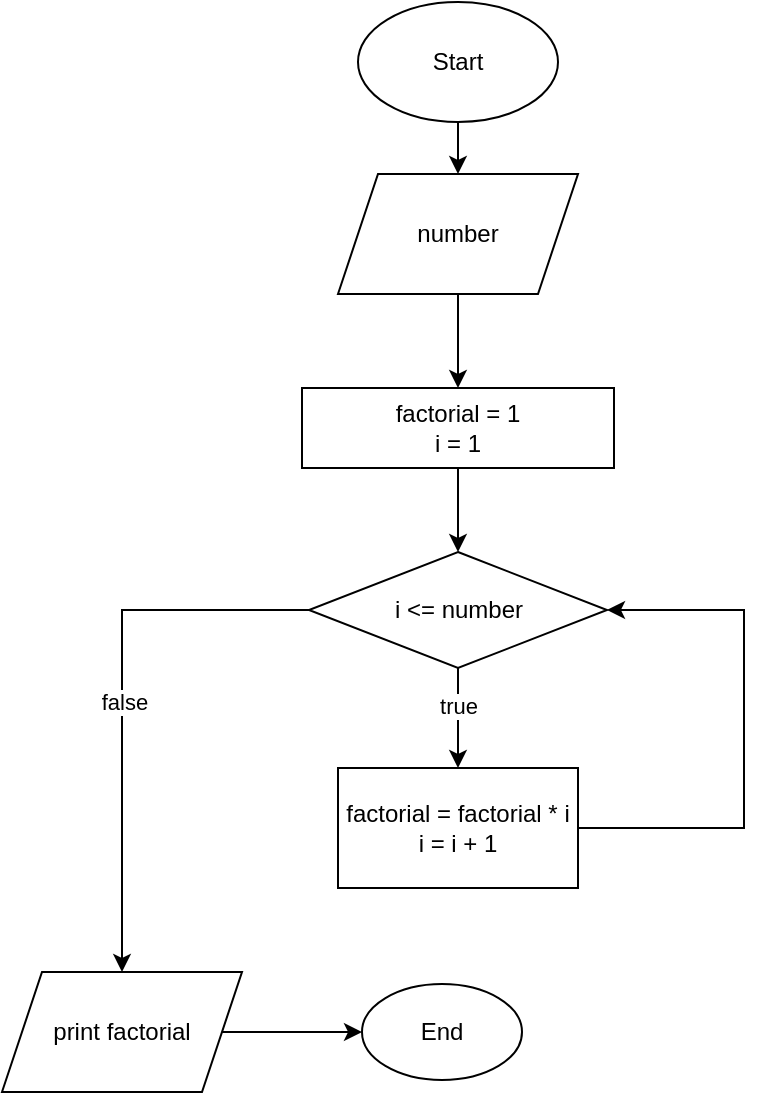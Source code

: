 <mxfile version="25.0.1">
  <diagram name="Page-1" id="J6qU1CufO3tT0paZhnID">
    <mxGraphModel dx="1188" dy="743" grid="0" gridSize="10" guides="1" tooltips="1" connect="1" arrows="1" fold="1" page="0" pageScale="1" pageWidth="827" pageHeight="1169" math="0" shadow="0">
      <root>
        <mxCell id="0" />
        <mxCell id="1" parent="0" />
        <mxCell id="n1ISIKl0yZO8UXlDY4mg-215" value="" style="edgeStyle=orthogonalEdgeStyle;rounded=0;orthogonalLoop=1;jettySize=auto;html=1;" edge="1" parent="1" source="n1ISIKl0yZO8UXlDY4mg-1" target="n1ISIKl0yZO8UXlDY4mg-214">
          <mxGeometry relative="1" as="geometry" />
        </mxCell>
        <mxCell id="n1ISIKl0yZO8UXlDY4mg-1" value="Start" style="ellipse;whiteSpace=wrap;html=1;" vertex="1" parent="1">
          <mxGeometry x="-40" y="9" width="100" height="60" as="geometry" />
        </mxCell>
        <mxCell id="n1ISIKl0yZO8UXlDY4mg-173" value="" style="edgeStyle=orthogonalEdgeStyle;rounded=0;orthogonalLoop=1;jettySize=auto;html=1;" edge="1" parent="1" source="n1ISIKl0yZO8UXlDY4mg-123" target="n1ISIKl0yZO8UXlDY4mg-172">
          <mxGeometry relative="1" as="geometry" />
        </mxCell>
        <mxCell id="n1ISIKl0yZO8UXlDY4mg-123" value="factorial = 1&lt;br&gt;i = 1" style="rounded=0;whiteSpace=wrap;html=1;" vertex="1" parent="1">
          <mxGeometry x="-68" y="202" width="156" height="40" as="geometry" />
        </mxCell>
        <mxCell id="n1ISIKl0yZO8UXlDY4mg-231" value="" style="edgeStyle=orthogonalEdgeStyle;rounded=0;orthogonalLoop=1;jettySize=auto;html=1;" edge="1" parent="1" source="n1ISIKl0yZO8UXlDY4mg-172" target="n1ISIKl0yZO8UXlDY4mg-230">
          <mxGeometry relative="1" as="geometry" />
        </mxCell>
        <mxCell id="n1ISIKl0yZO8UXlDY4mg-233" value="true" style="edgeLabel;html=1;align=center;verticalAlign=middle;resizable=0;points=[];" vertex="1" connectable="0" parent="n1ISIKl0yZO8UXlDY4mg-231">
          <mxGeometry x="-0.24" relative="1" as="geometry">
            <mxPoint as="offset" />
          </mxGeometry>
        </mxCell>
        <mxCell id="n1ISIKl0yZO8UXlDY4mg-235" value="" style="edgeStyle=orthogonalEdgeStyle;rounded=0;orthogonalLoop=1;jettySize=auto;html=1;" edge="1" parent="1" source="n1ISIKl0yZO8UXlDY4mg-172" target="n1ISIKl0yZO8UXlDY4mg-234">
          <mxGeometry relative="1" as="geometry" />
        </mxCell>
        <mxCell id="n1ISIKl0yZO8UXlDY4mg-236" value="false" style="edgeLabel;html=1;align=center;verticalAlign=middle;resizable=0;points=[];" vertex="1" connectable="0" parent="n1ISIKl0yZO8UXlDY4mg-235">
          <mxGeometry x="0.016" y="1" relative="1" as="geometry">
            <mxPoint as="offset" />
          </mxGeometry>
        </mxCell>
        <mxCell id="n1ISIKl0yZO8UXlDY4mg-172" value="i &amp;lt;= number" style="rhombus;whiteSpace=wrap;html=1;rounded=0;" vertex="1" parent="1">
          <mxGeometry x="-64.5" y="284" width="149" height="58" as="geometry" />
        </mxCell>
        <mxCell id="n1ISIKl0yZO8UXlDY4mg-216" value="" style="edgeStyle=orthogonalEdgeStyle;rounded=0;orthogonalLoop=1;jettySize=auto;html=1;" edge="1" parent="1" source="n1ISIKl0yZO8UXlDY4mg-214" target="n1ISIKl0yZO8UXlDY4mg-123">
          <mxGeometry relative="1" as="geometry" />
        </mxCell>
        <mxCell id="n1ISIKl0yZO8UXlDY4mg-214" value="number" style="shape=parallelogram;perimeter=parallelogramPerimeter;whiteSpace=wrap;html=1;fixedSize=1;" vertex="1" parent="1">
          <mxGeometry x="-50" y="95" width="120" height="60" as="geometry" />
        </mxCell>
        <mxCell id="n1ISIKl0yZO8UXlDY4mg-232" style="edgeStyle=orthogonalEdgeStyle;rounded=0;orthogonalLoop=1;jettySize=auto;html=1;exitX=1;exitY=0.5;exitDx=0;exitDy=0;entryX=1;entryY=0.5;entryDx=0;entryDy=0;" edge="1" parent="1" source="n1ISIKl0yZO8UXlDY4mg-230" target="n1ISIKl0yZO8UXlDY4mg-172">
          <mxGeometry relative="1" as="geometry">
            <Array as="points">
              <mxPoint x="153" y="422" />
              <mxPoint x="153" y="313" />
            </Array>
          </mxGeometry>
        </mxCell>
        <mxCell id="n1ISIKl0yZO8UXlDY4mg-230" value="factorial = factorial * i&lt;br&gt;i = i + 1" style="rounded=0;whiteSpace=wrap;html=1;" vertex="1" parent="1">
          <mxGeometry x="-50" y="392" width="120" height="60" as="geometry" />
        </mxCell>
        <mxCell id="n1ISIKl0yZO8UXlDY4mg-238" value="" style="edgeStyle=orthogonalEdgeStyle;rounded=0;orthogonalLoop=1;jettySize=auto;html=1;" edge="1" parent="1" source="n1ISIKl0yZO8UXlDY4mg-234" target="n1ISIKl0yZO8UXlDY4mg-237">
          <mxGeometry relative="1" as="geometry" />
        </mxCell>
        <mxCell id="n1ISIKl0yZO8UXlDY4mg-234" value="print factorial" style="shape=parallelogram;perimeter=parallelogramPerimeter;whiteSpace=wrap;html=1;fixedSize=1;rounded=0;" vertex="1" parent="1">
          <mxGeometry x="-218" y="494" width="120" height="60" as="geometry" />
        </mxCell>
        <mxCell id="n1ISIKl0yZO8UXlDY4mg-237" value="End" style="ellipse;whiteSpace=wrap;html=1;rounded=0;" vertex="1" parent="1">
          <mxGeometry x="-38" y="500" width="80" height="48" as="geometry" />
        </mxCell>
      </root>
    </mxGraphModel>
  </diagram>
</mxfile>
